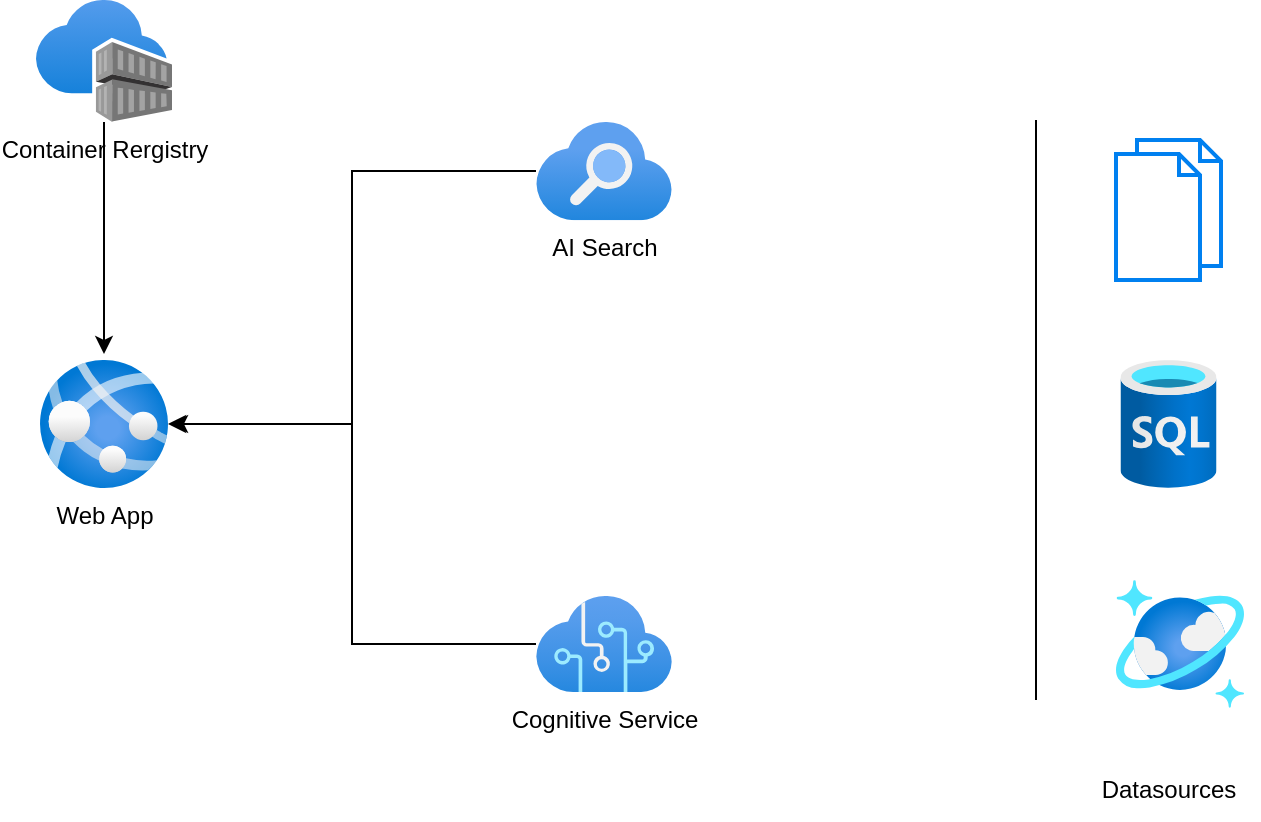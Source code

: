 <mxfile version="24.6.5" type="github">
  <diagram name="Seite-1" id="iwHSnULjuofBPUNOTLQj">
    <mxGraphModel dx="2074" dy="1041" grid="1" gridSize="10" guides="1" tooltips="1" connect="1" arrows="1" fold="1" page="1" pageScale="1" pageWidth="827" pageHeight="1169" math="0" shadow="0">
      <root>
        <mxCell id="0" />
        <mxCell id="1" parent="0" />
        <mxCell id="CHv54YwSOU7YI3pO4WHq-1" value="Container Rergistry" style="image;aspect=fixed;html=1;points=[];align=center;fontSize=12;image=img/lib/azure2/containers/Container_Registries.svg;" vertex="1" parent="1">
          <mxGeometry x="100" y="70" width="68" height="61" as="geometry" />
        </mxCell>
        <mxCell id="CHv54YwSOU7YI3pO4WHq-2" value="Web App" style="image;aspect=fixed;html=1;points=[];align=center;fontSize=12;image=img/lib/azure2/app_services/App_Services.svg;" vertex="1" parent="1">
          <mxGeometry x="102" y="250" width="64" height="64" as="geometry" />
        </mxCell>
        <mxCell id="CHv54YwSOU7YI3pO4WHq-3" value="AI Search" style="image;aspect=fixed;html=1;points=[];align=center;fontSize=12;image=img/lib/azure2/app_services/Search_Services.svg;" vertex="1" parent="1">
          <mxGeometry x="350" y="131" width="68" height="49.12" as="geometry" />
        </mxCell>
        <mxCell id="CHv54YwSOU7YI3pO4WHq-4" value="Cognitive Service" style="image;aspect=fixed;html=1;points=[];align=center;fontSize=12;image=img/lib/azure2/ai_machine_learning/Cognitive_Services.svg;" vertex="1" parent="1">
          <mxGeometry x="350" y="368" width="68" height="48" as="geometry" />
        </mxCell>
        <mxCell id="CHv54YwSOU7YI3pO4WHq-5" value="" style="image;aspect=fixed;html=1;points=[];align=center;fontSize=12;image=img/lib/azure2/databases/Azure_Cosmos_DB.svg;" vertex="1" parent="1">
          <mxGeometry x="640" y="360" width="64" height="64" as="geometry" />
        </mxCell>
        <mxCell id="CHv54YwSOU7YI3pO4WHq-6" value="" style="image;aspect=fixed;html=1;points=[];align=center;fontSize=12;image=img/lib/azure2/databases/SQL_Database.svg;" vertex="1" parent="1">
          <mxGeometry x="642.25" y="250" width="48" height="64" as="geometry" />
        </mxCell>
        <mxCell id="CHv54YwSOU7YI3pO4WHq-8" value="" style="html=1;verticalLabelPosition=bottom;align=center;labelBackgroundColor=#ffffff;verticalAlign=top;strokeWidth=2;strokeColor=#0080F0;shadow=0;dashed=0;shape=mxgraph.ios7.icons.documents;" vertex="1" parent="1">
          <mxGeometry x="640" y="140" width="52.5" height="70" as="geometry" />
        </mxCell>
        <mxCell id="CHv54YwSOU7YI3pO4WHq-9" style="edgeStyle=orthogonalEdgeStyle;rounded=0;orthogonalLoop=1;jettySize=auto;html=1;entryX=0.5;entryY=-0.047;entryDx=0;entryDy=0;entryPerimeter=0;" edge="1" parent="1" source="CHv54YwSOU7YI3pO4WHq-1" target="CHv54YwSOU7YI3pO4WHq-2">
          <mxGeometry relative="1" as="geometry" />
        </mxCell>
        <mxCell id="CHv54YwSOU7YI3pO4WHq-10" style="edgeStyle=orthogonalEdgeStyle;rounded=0;orthogonalLoop=1;jettySize=auto;html=1;entryX=1.016;entryY=0.5;entryDx=0;entryDy=0;entryPerimeter=0;" edge="1" parent="1" source="CHv54YwSOU7YI3pO4WHq-3" target="CHv54YwSOU7YI3pO4WHq-2">
          <mxGeometry relative="1" as="geometry" />
        </mxCell>
        <mxCell id="CHv54YwSOU7YI3pO4WHq-11" style="edgeStyle=orthogonalEdgeStyle;rounded=0;orthogonalLoop=1;jettySize=auto;html=1;entryX=1;entryY=0.5;entryDx=0;entryDy=0;entryPerimeter=0;" edge="1" parent="1" source="CHv54YwSOU7YI3pO4WHq-4" target="CHv54YwSOU7YI3pO4WHq-2">
          <mxGeometry relative="1" as="geometry" />
        </mxCell>
        <mxCell id="CHv54YwSOU7YI3pO4WHq-12" value="" style="endArrow=none;html=1;rounded=0;" edge="1" parent="1">
          <mxGeometry width="50" height="50" relative="1" as="geometry">
            <mxPoint x="600" y="420" as="sourcePoint" />
            <mxPoint x="600" y="130" as="targetPoint" />
          </mxGeometry>
        </mxCell>
        <mxCell id="CHv54YwSOU7YI3pO4WHq-13" value="Datasources" style="text;html=1;align=center;verticalAlign=middle;resizable=0;points=[];autosize=1;strokeColor=none;fillColor=none;" vertex="1" parent="1">
          <mxGeometry x="621.25" y="450" width="90" height="30" as="geometry" />
        </mxCell>
      </root>
    </mxGraphModel>
  </diagram>
</mxfile>
